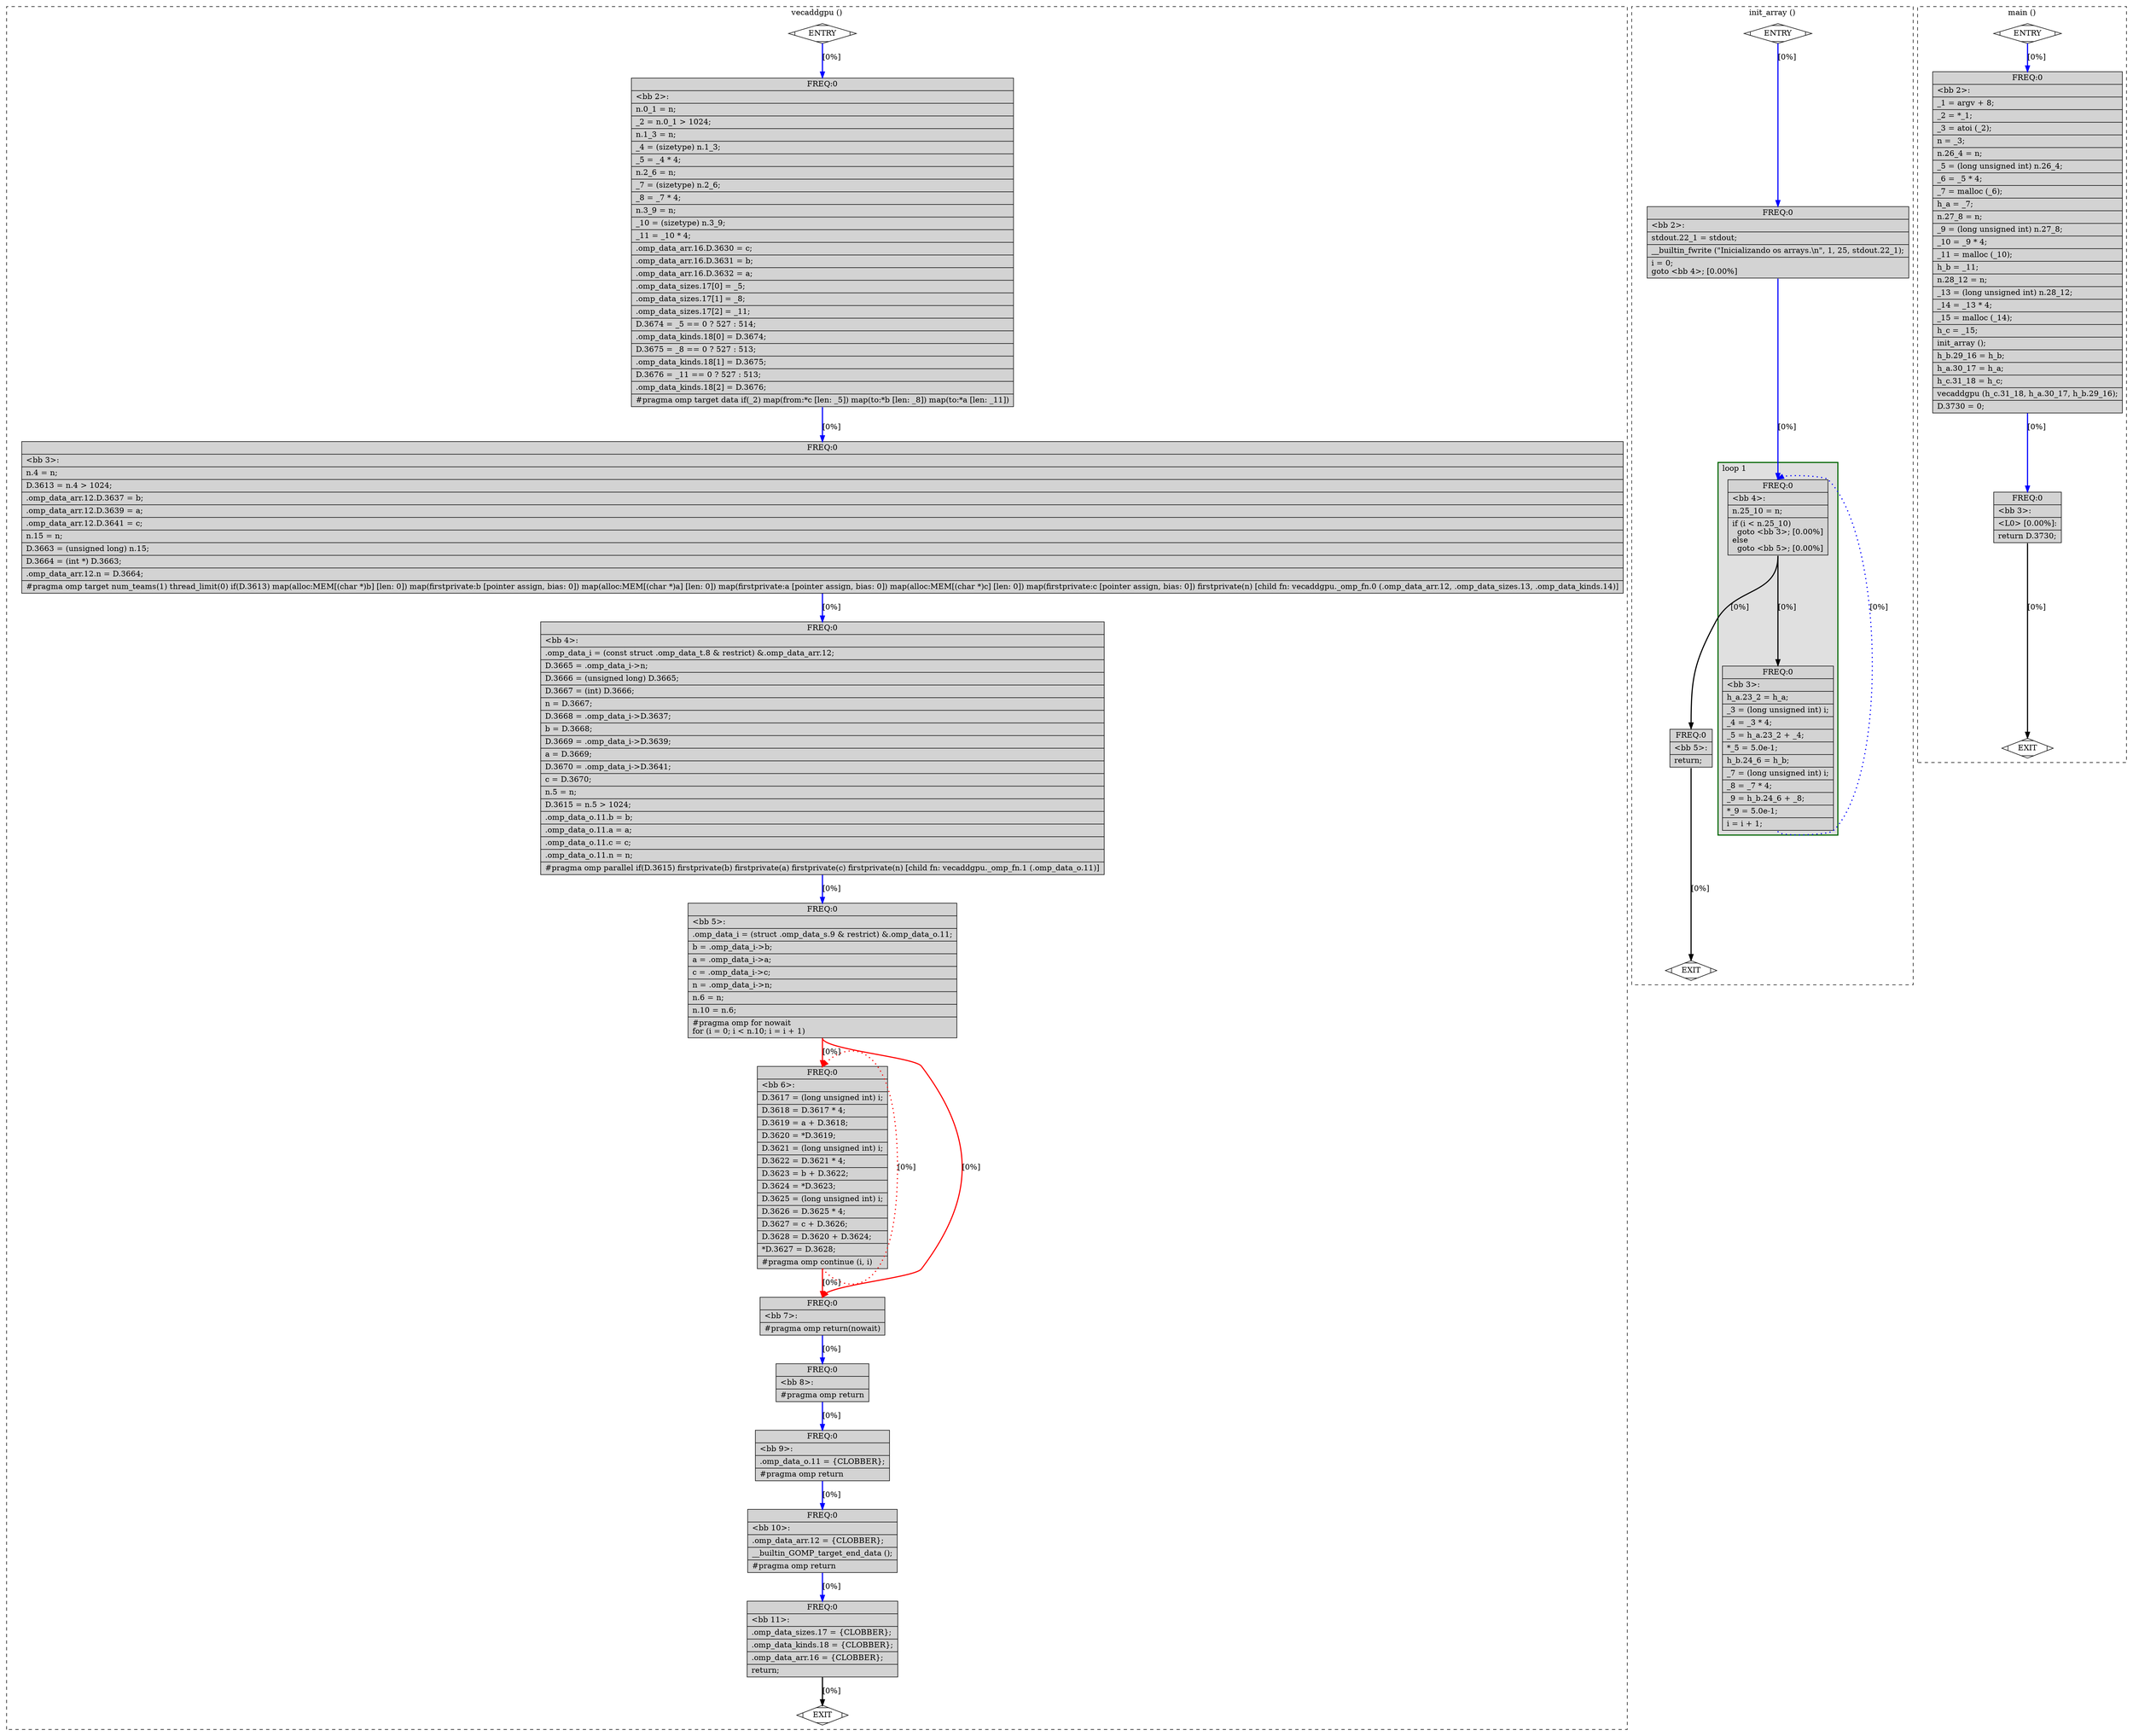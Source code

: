 digraph "example-target.c.011t.cfg" {
overlap=false;
subgraph "cluster_vecaddgpu" {
	style="dashed";
	color="black";
	label="vecaddgpu ()";
	fn_2_basic_block_0 [shape=Mdiamond,style=filled,fillcolor=white,label="ENTRY"];

	fn_2_basic_block_1 [shape=Mdiamond,style=filled,fillcolor=white,label="EXIT"];

	fn_2_basic_block_2 [shape=record,style=filled,fillcolor=lightgrey,label="{ FREQ:0 |\<bb\ 2\>:\l\
|n.0_1\ =\ n;\l\
|_2\ =\ n.0_1\ \>\ 1024;\l\
|n.1_3\ =\ n;\l\
|_4\ =\ (sizetype)\ n.1_3;\l\
|_5\ =\ _4\ *\ 4;\l\
|n.2_6\ =\ n;\l\
|_7\ =\ (sizetype)\ n.2_6;\l\
|_8\ =\ _7\ *\ 4;\l\
|n.3_9\ =\ n;\l\
|_10\ =\ (sizetype)\ n.3_9;\l\
|_11\ =\ _10\ *\ 4;\l\
|.omp_data_arr.16.D.3630\ =\ c;\l\
|.omp_data_arr.16.D.3631\ =\ b;\l\
|.omp_data_arr.16.D.3632\ =\ a;\l\
|.omp_data_sizes.17[0]\ =\ _5;\l\
|.omp_data_sizes.17[1]\ =\ _8;\l\
|.omp_data_sizes.17[2]\ =\ _11;\l\
|D.3674\ =\ _5\ ==\ 0\ ?\ 527\ :\ 514;\l\
|.omp_data_kinds.18[0]\ =\ D.3674;\l\
|D.3675\ =\ _8\ ==\ 0\ ?\ 527\ :\ 513;\l\
|.omp_data_kinds.18[1]\ =\ D.3675;\l\
|D.3676\ =\ _11\ ==\ 0\ ?\ 527\ :\ 513;\l\
|.omp_data_kinds.18[2]\ =\ D.3676;\l\
|#pragma\ omp\ target\ data\ if(_2)\ map(from:*c\ [len:\ _5])\ map(to:*b\ [len:\ _8])\ map(to:*a\ [len:\ _11])\l\
}"];

	fn_2_basic_block_3 [shape=record,style=filled,fillcolor=lightgrey,label="{ FREQ:0 |\<bb\ 3\>:\l\
|n.4\ =\ n;\l\
|D.3613\ =\ n.4\ \>\ 1024;\l\
|.omp_data_arr.12.D.3637\ =\ b;\l\
|.omp_data_arr.12.D.3639\ =\ a;\l\
|.omp_data_arr.12.D.3641\ =\ c;\l\
|n.15\ =\ n;\l\
|D.3663\ =\ (unsigned\ long)\ n.15;\l\
|D.3664\ =\ (int\ *)\ D.3663;\l\
|.omp_data_arr.12.n\ =\ D.3664;\l\
|#pragma\ omp\ target\ num_teams(1)\ thread_limit(0)\ if(D.3613)\ map(alloc:MEM[(char\ *)b]\ [len:\ 0])\ map(firstprivate:b\ [pointer\ assign,\ bias:\ 0])\ map(alloc:MEM[(char\ *)a]\ [len:\ 0])\ map(firstprivate:a\ [pointer\ assign,\ bias:\ 0])\ map(alloc:MEM[(char\ *)c]\ [len:\ 0])\ map(firstprivate:c\ [pointer\ assign,\ bias:\ 0])\ firstprivate(n)\ [child\ fn:\ vecaddgpu._omp_fn.0\ (.omp_data_arr.12,\ .omp_data_sizes.13,\ .omp_data_kinds.14)]\l\
}"];

	fn_2_basic_block_4 [shape=record,style=filled,fillcolor=lightgrey,label="{ FREQ:0 |\<bb\ 4\>:\l\
|.omp_data_i\ =\ (const\ struct\ .omp_data_t.8\ &\ restrict)\ &.omp_data_arr.12;\l\
|D.3665\ =\ .omp_data_i-\>n;\l\
|D.3666\ =\ (unsigned\ long)\ D.3665;\l\
|D.3667\ =\ (int)\ D.3666;\l\
|n\ =\ D.3667;\l\
|D.3668\ =\ .omp_data_i-\>D.3637;\l\
|b\ =\ D.3668;\l\
|D.3669\ =\ .omp_data_i-\>D.3639;\l\
|a\ =\ D.3669;\l\
|D.3670\ =\ .omp_data_i-\>D.3641;\l\
|c\ =\ D.3670;\l\
|n.5\ =\ n;\l\
|D.3615\ =\ n.5\ \>\ 1024;\l\
|.omp_data_o.11.b\ =\ b;\l\
|.omp_data_o.11.a\ =\ a;\l\
|.omp_data_o.11.c\ =\ c;\l\
|.omp_data_o.11.n\ =\ n;\l\
|#pragma\ omp\ parallel\ if(D.3615)\ firstprivate(b)\ firstprivate(a)\ firstprivate(c)\ firstprivate(n)\ [child\ fn:\ vecaddgpu._omp_fn.1\ (.omp_data_o.11)]\l\
}"];

	fn_2_basic_block_5 [shape=record,style=filled,fillcolor=lightgrey,label="{ FREQ:0 |\<bb\ 5\>:\l\
|.omp_data_i\ =\ (struct\ .omp_data_s.9\ &\ restrict)\ &.omp_data_o.11;\l\
|b\ =\ .omp_data_i-\>b;\l\
|a\ =\ .omp_data_i-\>a;\l\
|c\ =\ .omp_data_i-\>c;\l\
|n\ =\ .omp_data_i-\>n;\l\
|n.6\ =\ n;\l\
|n.10\ =\ n.6;\l\
|#pragma\ omp\ for\ nowait\l\
for\ (i\ =\ 0;\ i\ \<\ n.10;\ i\ =\ i\ +\ 1)\l\
}"];

	fn_2_basic_block_6 [shape=record,style=filled,fillcolor=lightgrey,label="{ FREQ:0 |\<bb\ 6\>:\l\
|D.3617\ =\ (long\ unsigned\ int)\ i;\l\
|D.3618\ =\ D.3617\ *\ 4;\l\
|D.3619\ =\ a\ +\ D.3618;\l\
|D.3620\ =\ *D.3619;\l\
|D.3621\ =\ (long\ unsigned\ int)\ i;\l\
|D.3622\ =\ D.3621\ *\ 4;\l\
|D.3623\ =\ b\ +\ D.3622;\l\
|D.3624\ =\ *D.3623;\l\
|D.3625\ =\ (long\ unsigned\ int)\ i;\l\
|D.3626\ =\ D.3625\ *\ 4;\l\
|D.3627\ =\ c\ +\ D.3626;\l\
|D.3628\ =\ D.3620\ +\ D.3624;\l\
|*D.3627\ =\ D.3628;\l\
|#pragma\ omp\ continue\ (i,\ i)\l\
}"];

	fn_2_basic_block_7 [shape=record,style=filled,fillcolor=lightgrey,label="{ FREQ:0 |\<bb\ 7\>:\l\
|#pragma\ omp\ return(nowait)\l\
}"];

	fn_2_basic_block_8 [shape=record,style=filled,fillcolor=lightgrey,label="{ FREQ:0 |\<bb\ 8\>:\l\
|#pragma\ omp\ return\l\
}"];

	fn_2_basic_block_9 [shape=record,style=filled,fillcolor=lightgrey,label="{ FREQ:0 |\<bb\ 9\>:\l\
|.omp_data_o.11\ =\ \{CLOBBER\};\l\
|#pragma\ omp\ return\l\
}"];

	fn_2_basic_block_10 [shape=record,style=filled,fillcolor=lightgrey,label="{ FREQ:0 |\<bb\ 10\>:\l\
|.omp_data_arr.12\ =\ \{CLOBBER\};\l\
|__builtin_GOMP_target_end_data\ ();\l\
|#pragma\ omp\ return\l\
}"];

	fn_2_basic_block_11 [shape=record,style=filled,fillcolor=lightgrey,label="{ FREQ:0 |\<bb\ 11\>:\l\
|.omp_data_sizes.17\ =\ \{CLOBBER\};\l\
|.omp_data_kinds.18\ =\ \{CLOBBER\};\l\
|.omp_data_arr.16\ =\ \{CLOBBER\};\l\
|return;\l\
}"];

	fn_2_basic_block_0:s -> fn_2_basic_block_2:n [style="solid,bold",color=blue,weight=100,constraint=true, label="[0%]"];
	fn_2_basic_block_2:s -> fn_2_basic_block_3:n [style="solid,bold",color=blue,weight=100,constraint=true, label="[0%]"];
	fn_2_basic_block_3:s -> fn_2_basic_block_4:n [style="solid,bold",color=blue,weight=100,constraint=true, label="[0%]"];
	fn_2_basic_block_4:s -> fn_2_basic_block_5:n [style="solid,bold",color=blue,weight=100,constraint=true, label="[0%]"];
	fn_2_basic_block_5:s -> fn_2_basic_block_6:n [style="solid,bold",color=red,weight=100,constraint=true, label="[0%]"];
	fn_2_basic_block_5:s -> fn_2_basic_block_7:n [style="solid,bold",color=red,weight=10,constraint=true, label="[0%]"];
	fn_2_basic_block_6:s -> fn_2_basic_block_6:n [style="dotted,bold",color=red,weight=10,constraint=false, label="[0%]"];
	fn_2_basic_block_6:s -> fn_2_basic_block_7:n [style="solid,bold",color=red,weight=100,constraint=true, label="[0%]"];
	fn_2_basic_block_7:s -> fn_2_basic_block_8:n [style="solid,bold",color=blue,weight=100,constraint=true, label="[0%]"];
	fn_2_basic_block_8:s -> fn_2_basic_block_9:n [style="solid,bold",color=blue,weight=100,constraint=true, label="[0%]"];
	fn_2_basic_block_9:s -> fn_2_basic_block_10:n [style="solid,bold",color=blue,weight=100,constraint=true, label="[0%]"];
	fn_2_basic_block_10:s -> fn_2_basic_block_11:n [style="solid,bold",color=blue,weight=100,constraint=true, label="[0%]"];
	fn_2_basic_block_11:s -> fn_2_basic_block_1:n [style="solid,bold",color=black,weight=10,constraint=true, label="[0%]"];
	fn_2_basic_block_0:s -> fn_2_basic_block_1:n [style="invis",constraint=true];
}
subgraph "cluster_init_array" {
	style="dashed";
	color="black";
	label="init_array ()";
	subgraph cluster_3_1 {
	style="filled";
	color="darkgreen";
	fillcolor="grey88";
	label="loop 1";
	labeljust=l;
	penwidth=2;
	fn_3_basic_block_4 [shape=record,style=filled,fillcolor=lightgrey,label="{ FREQ:0 |\<bb\ 4\>:\l\
|n.25_10\ =\ n;\l\
|if\ (i\ \<\ n.25_10)\l\
\ \ goto\ \<bb\ 3\>;\ [0.00%]\l\
else\l\
\ \ goto\ \<bb\ 5\>;\ [0.00%]\l\
}"];

	fn_3_basic_block_3 [shape=record,style=filled,fillcolor=lightgrey,label="{ FREQ:0 |\<bb\ 3\>:\l\
|h_a.23_2\ =\ h_a;\l\
|_3\ =\ (long\ unsigned\ int)\ i;\l\
|_4\ =\ _3\ *\ 4;\l\
|_5\ =\ h_a.23_2\ +\ _4;\l\
|*_5\ =\ 5.0e-1;\l\
|h_b.24_6\ =\ h_b;\l\
|_7\ =\ (long\ unsigned\ int)\ i;\l\
|_8\ =\ _7\ *\ 4;\l\
|_9\ =\ h_b.24_6\ +\ _8;\l\
|*_9\ =\ 5.0e-1;\l\
|i\ =\ i\ +\ 1;\l\
}"];

	}
	fn_3_basic_block_0 [shape=Mdiamond,style=filled,fillcolor=white,label="ENTRY"];

	fn_3_basic_block_1 [shape=Mdiamond,style=filled,fillcolor=white,label="EXIT"];

	fn_3_basic_block_2 [shape=record,style=filled,fillcolor=lightgrey,label="{ FREQ:0 |\<bb\ 2\>:\l\
|stdout.22_1\ =\ stdout;\l\
|__builtin_fwrite\ (\"Inicializando\ os\ arrays.\\n\",\ 1,\ 25,\ stdout.22_1);\l\
|i\ =\ 0;\l\
goto\ \<bb\ 4\>;\ [0.00%]\l\
}"];

	fn_3_basic_block_5 [shape=record,style=filled,fillcolor=lightgrey,label="{ FREQ:0 |\<bb\ 5\>:\l\
|return;\l\
}"];

	fn_3_basic_block_0:s -> fn_3_basic_block_2:n [style="solid,bold",color=blue,weight=100,constraint=true, label="[0%]"];
	fn_3_basic_block_2:s -> fn_3_basic_block_4:n [style="solid,bold",color=blue,weight=100,constraint=true, label="[0%]"];
	fn_3_basic_block_3:s -> fn_3_basic_block_4:n [style="dotted,bold",color=blue,weight=10,constraint=false, label="[0%]"];
	fn_3_basic_block_4:s -> fn_3_basic_block_3:n [style="solid,bold",color=black,weight=10,constraint=true, label="[0%]"];
	fn_3_basic_block_4:s -> fn_3_basic_block_5:n [style="solid,bold",color=black,weight=10,constraint=true, label="[0%]"];
	fn_3_basic_block_5:s -> fn_3_basic_block_1:n [style="solid,bold",color=black,weight=10,constraint=true, label="[0%]"];
	fn_3_basic_block_0:s -> fn_3_basic_block_1:n [style="invis",constraint=true];
}
subgraph "cluster_main" {
	style="dashed";
	color="black";
	label="main ()";
	fn_4_basic_block_0 [shape=Mdiamond,style=filled,fillcolor=white,label="ENTRY"];

	fn_4_basic_block_1 [shape=Mdiamond,style=filled,fillcolor=white,label="EXIT"];

	fn_4_basic_block_2 [shape=record,style=filled,fillcolor=lightgrey,label="{ FREQ:0 |\<bb\ 2\>:\l\
|_1\ =\ argv\ +\ 8;\l\
|_2\ =\ *_1;\l\
|_3\ =\ atoi\ (_2);\l\
|n\ =\ _3;\l\
|n.26_4\ =\ n;\l\
|_5\ =\ (long\ unsigned\ int)\ n.26_4;\l\
|_6\ =\ _5\ *\ 4;\l\
|_7\ =\ malloc\ (_6);\l\
|h_a\ =\ _7;\l\
|n.27_8\ =\ n;\l\
|_9\ =\ (long\ unsigned\ int)\ n.27_8;\l\
|_10\ =\ _9\ *\ 4;\l\
|_11\ =\ malloc\ (_10);\l\
|h_b\ =\ _11;\l\
|n.28_12\ =\ n;\l\
|_13\ =\ (long\ unsigned\ int)\ n.28_12;\l\
|_14\ =\ _13\ *\ 4;\l\
|_15\ =\ malloc\ (_14);\l\
|h_c\ =\ _15;\l\
|init_array\ ();\l\
|h_b.29_16\ =\ h_b;\l\
|h_a.30_17\ =\ h_a;\l\
|h_c.31_18\ =\ h_c;\l\
|vecaddgpu\ (h_c.31_18,\ h_a.30_17,\ h_b.29_16);\l\
|D.3730\ =\ 0;\l\
}"];

	fn_4_basic_block_3 [shape=record,style=filled,fillcolor=lightgrey,label="{ FREQ:0 |\<bb\ 3\>:\l\
|\<L0\>\ [0.00%]:\l\
|return\ D.3730;\l\
}"];

	fn_4_basic_block_0:s -> fn_4_basic_block_2:n [style="solid,bold",color=blue,weight=100,constraint=true, label="[0%]"];
	fn_4_basic_block_2:s -> fn_4_basic_block_3:n [style="solid,bold",color=blue,weight=100,constraint=true, label="[0%]"];
	fn_4_basic_block_3:s -> fn_4_basic_block_1:n [style="solid,bold",color=black,weight=10,constraint=true, label="[0%]"];
	fn_4_basic_block_0:s -> fn_4_basic_block_1:n [style="invis",constraint=true];
}
}
